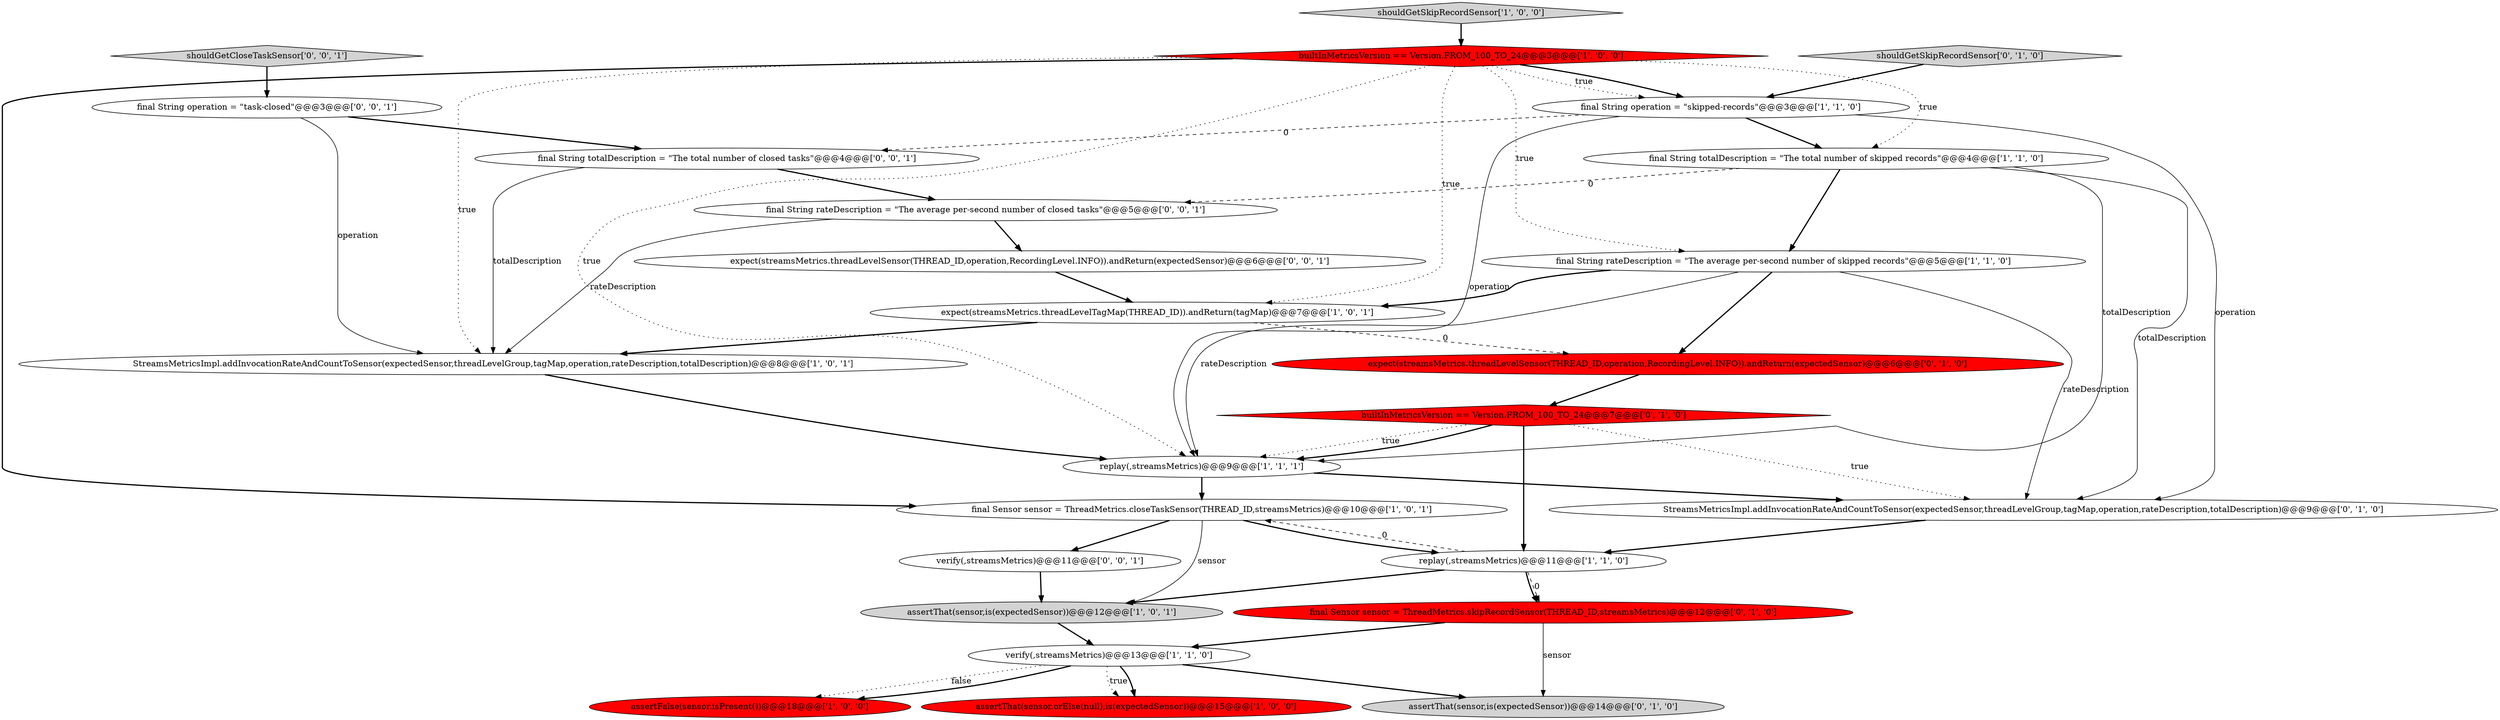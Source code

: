 digraph {
19 [style = filled, label = "final Sensor sensor = ThreadMetrics.skipRecordSensor(THREAD_ID,streamsMetrics)@@@12@@@['0', '1', '0']", fillcolor = red, shape = ellipse image = "AAA1AAABBB2BBB"];
2 [style = filled, label = "final String operation = \"skipped-records\"@@@3@@@['1', '1', '0']", fillcolor = white, shape = ellipse image = "AAA0AAABBB1BBB"];
11 [style = filled, label = "verify(,streamsMetrics)@@@13@@@['1', '1', '0']", fillcolor = white, shape = ellipse image = "AAA0AAABBB1BBB"];
0 [style = filled, label = "shouldGetSkipRecordSensor['1', '0', '0']", fillcolor = lightgray, shape = diamond image = "AAA0AAABBB1BBB"];
16 [style = filled, label = "builtInMetricsVersion == Version.FROM_100_TO_24@@@7@@@['0', '1', '0']", fillcolor = red, shape = diamond image = "AAA1AAABBB2BBB"];
20 [style = filled, label = "final String operation = \"task-closed\"@@@3@@@['0', '0', '1']", fillcolor = white, shape = ellipse image = "AAA0AAABBB3BBB"];
7 [style = filled, label = "StreamsMetricsImpl.addInvocationRateAndCountToSensor(expectedSensor,threadLevelGroup,tagMap,operation,rateDescription,totalDescription)@@@8@@@['1', '0', '1']", fillcolor = white, shape = ellipse image = "AAA0AAABBB1BBB"];
3 [style = filled, label = "builtInMetricsVersion == Version.FROM_100_TO_24@@@3@@@['1', '0', '0']", fillcolor = red, shape = diamond image = "AAA1AAABBB1BBB"];
17 [style = filled, label = "assertThat(sensor,is(expectedSensor))@@@14@@@['0', '1', '0']", fillcolor = lightgray, shape = ellipse image = "AAA0AAABBB2BBB"];
1 [style = filled, label = "final String rateDescription = \"The average per-second number of skipped records\"@@@5@@@['1', '1', '0']", fillcolor = white, shape = ellipse image = "AAA0AAABBB1BBB"];
18 [style = filled, label = "StreamsMetricsImpl.addInvocationRateAndCountToSensor(expectedSensor,threadLevelGroup,tagMap,operation,rateDescription,totalDescription)@@@9@@@['0', '1', '0']", fillcolor = white, shape = ellipse image = "AAA0AAABBB2BBB"];
25 [style = filled, label = "verify(,streamsMetrics)@@@11@@@['0', '0', '1']", fillcolor = white, shape = ellipse image = "AAA0AAABBB3BBB"];
24 [style = filled, label = "final String rateDescription = \"The average per-second number of closed tasks\"@@@5@@@['0', '0', '1']", fillcolor = white, shape = ellipse image = "AAA0AAABBB3BBB"];
10 [style = filled, label = "replay(,streamsMetrics)@@@11@@@['1', '1', '0']", fillcolor = white, shape = ellipse image = "AAA0AAABBB1BBB"];
5 [style = filled, label = "final String totalDescription = \"The total number of skipped records\"@@@4@@@['1', '1', '0']", fillcolor = white, shape = ellipse image = "AAA0AAABBB1BBB"];
9 [style = filled, label = "expect(streamsMetrics.threadLevelTagMap(THREAD_ID)).andReturn(tagMap)@@@7@@@['1', '0', '1']", fillcolor = white, shape = ellipse image = "AAA0AAABBB1BBB"];
15 [style = filled, label = "shouldGetSkipRecordSensor['0', '1', '0']", fillcolor = lightgray, shape = diamond image = "AAA0AAABBB2BBB"];
4 [style = filled, label = "replay(,streamsMetrics)@@@9@@@['1', '1', '1']", fillcolor = white, shape = ellipse image = "AAA0AAABBB1BBB"];
22 [style = filled, label = "shouldGetCloseTaskSensor['0', '0', '1']", fillcolor = lightgray, shape = diamond image = "AAA0AAABBB3BBB"];
8 [style = filled, label = "assertThat(sensor,is(expectedSensor))@@@12@@@['1', '0', '1']", fillcolor = lightgray, shape = ellipse image = "AAA0AAABBB1BBB"];
21 [style = filled, label = "final String totalDescription = \"The total number of closed tasks\"@@@4@@@['0', '0', '1']", fillcolor = white, shape = ellipse image = "AAA0AAABBB3BBB"];
23 [style = filled, label = "expect(streamsMetrics.threadLevelSensor(THREAD_ID,operation,RecordingLevel.INFO)).andReturn(expectedSensor)@@@6@@@['0', '0', '1']", fillcolor = white, shape = ellipse image = "AAA0AAABBB3BBB"];
12 [style = filled, label = "assertFalse(sensor.isPresent())@@@18@@@['1', '0', '0']", fillcolor = red, shape = ellipse image = "AAA1AAABBB1BBB"];
14 [style = filled, label = "expect(streamsMetrics.threadLevelSensor(THREAD_ID,operation,RecordingLevel.INFO)).andReturn(expectedSensor)@@@6@@@['0', '1', '0']", fillcolor = red, shape = ellipse image = "AAA1AAABBB2BBB"];
13 [style = filled, label = "assertThat(sensor.orElse(null),is(expectedSensor))@@@15@@@['1', '0', '0']", fillcolor = red, shape = ellipse image = "AAA1AAABBB1BBB"];
6 [style = filled, label = "final Sensor sensor = ThreadMetrics.closeTaskSensor(THREAD_ID,streamsMetrics)@@@10@@@['1', '0', '1']", fillcolor = white, shape = ellipse image = "AAA0AAABBB1BBB"];
0->3 [style = bold, label=""];
14->16 [style = bold, label=""];
3->7 [style = dotted, label="true"];
15->2 [style = bold, label=""];
20->7 [style = solid, label="operation"];
21->7 [style = solid, label="totalDescription"];
4->6 [style = bold, label=""];
11->12 [style = dotted, label="false"];
16->10 [style = bold, label=""];
10->19 [style = dashed, label="0"];
6->25 [style = bold, label=""];
10->6 [style = dashed, label="0"];
10->19 [style = bold, label=""];
5->18 [style = solid, label="totalDescription"];
5->24 [style = dashed, label="0"];
1->4 [style = solid, label="rateDescription"];
3->4 [style = dotted, label="true"];
3->6 [style = bold, label=""];
1->18 [style = solid, label="rateDescription"];
19->11 [style = bold, label=""];
11->12 [style = bold, label=""];
4->18 [style = bold, label=""];
21->24 [style = bold, label=""];
2->4 [style = solid, label="operation"];
11->13 [style = dotted, label="true"];
3->9 [style = dotted, label="true"];
7->4 [style = bold, label=""];
9->7 [style = bold, label=""];
16->4 [style = dotted, label="true"];
24->7 [style = solid, label="rateDescription"];
1->9 [style = bold, label=""];
19->17 [style = solid, label="sensor"];
5->4 [style = solid, label="totalDescription"];
6->8 [style = solid, label="sensor"];
20->21 [style = bold, label=""];
5->1 [style = bold, label=""];
3->5 [style = dotted, label="true"];
9->14 [style = dashed, label="0"];
3->2 [style = bold, label=""];
10->8 [style = bold, label=""];
18->10 [style = bold, label=""];
22->20 [style = bold, label=""];
2->21 [style = dashed, label="0"];
6->10 [style = bold, label=""];
11->13 [style = bold, label=""];
2->18 [style = solid, label="operation"];
11->17 [style = bold, label=""];
1->14 [style = bold, label=""];
25->8 [style = bold, label=""];
16->4 [style = bold, label=""];
8->11 [style = bold, label=""];
23->9 [style = bold, label=""];
3->1 [style = dotted, label="true"];
3->2 [style = dotted, label="true"];
2->5 [style = bold, label=""];
24->23 [style = bold, label=""];
16->18 [style = dotted, label="true"];
}
